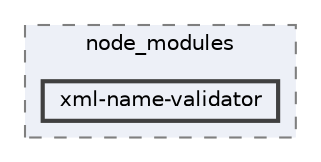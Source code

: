 digraph "pkiclassroomrescheduler/src/main/frontend/node_modules/xml-name-validator"
{
 // LATEX_PDF_SIZE
  bgcolor="transparent";
  edge [fontname=Helvetica,fontsize=10,labelfontname=Helvetica,labelfontsize=10];
  node [fontname=Helvetica,fontsize=10,shape=box,height=0.2,width=0.4];
  compound=true
  subgraph clusterdir_72953eda66ccb3a2722c28e1c3e6c23b {
    graph [ bgcolor="#edf0f7", pencolor="grey50", label="node_modules", fontname=Helvetica,fontsize=10 style="filled,dashed", URL="dir_72953eda66ccb3a2722c28e1c3e6c23b.html",tooltip=""]
  dir_d09f4764620f3df9985653004d6f96fc [label="xml-name-validator", fillcolor="#edf0f7", color="grey25", style="filled,bold", URL="dir_d09f4764620f3df9985653004d6f96fc.html",tooltip=""];
  }
}

